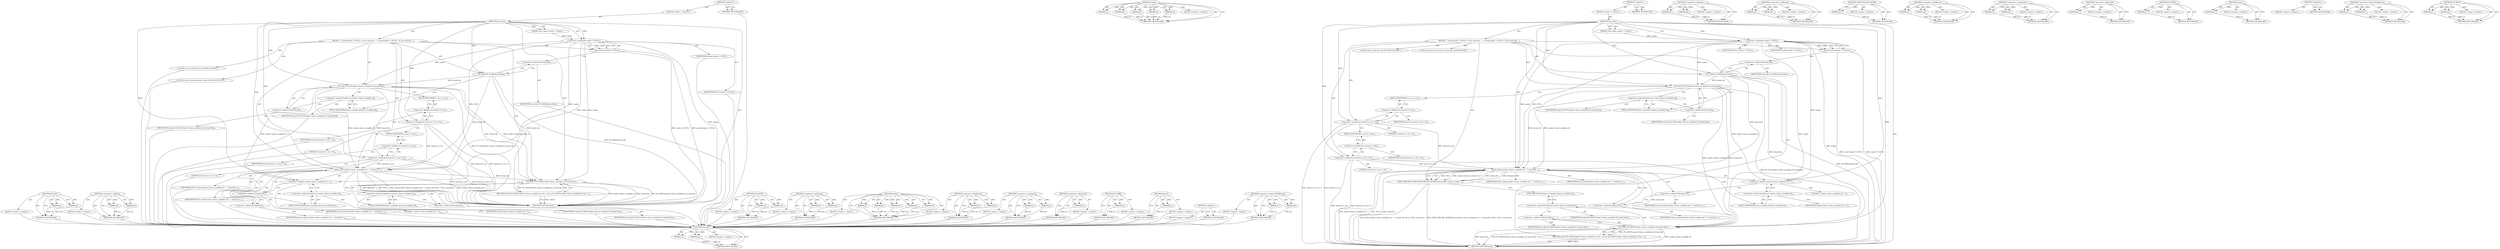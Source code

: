digraph "FD_ISSET" {
vulnerable_97 [label=<(METHOD,FD_SET)>];
vulnerable_98 [label=<(PARAM,p1)>];
vulnerable_99 [label=<(PARAM,p2)>];
vulnerable_100 [label=<(BLOCK,&lt;empty&gt;,&lt;empty&gt;)>];
vulnerable_101 [label=<(METHOD_RETURN,ANY)>];
vulnerable_125 [label=<(METHOD,&lt;operator&gt;.addition)>];
vulnerable_126 [label=<(PARAM,p1)>];
vulnerable_127 [label=<(PARAM,p2)>];
vulnerable_128 [label=<(BLOCK,&lt;empty&gt;,&lt;empty&gt;)>];
vulnerable_129 [label=<(METHOD_RETURN,ANY)>];
vulnerable_6 [label=<(METHOD,&lt;global&gt;)<SUB>1</SUB>>];
vulnerable_7 [label=<(BLOCK,&lt;empty&gt;,&lt;empty&gt;)<SUB>1</SUB>>];
vulnerable_8 [label=<(METHOD,has_byte)<SUB>1</SUB>>];
vulnerable_9 [label=<(PARAM,const eager_reader_t *reader)<SUB>1</SUB>>];
vulnerable_10 [label=<(BLOCK,{
  assert(reader != NULL);

  fd_set read_fds;...,{
  assert(reader != NULL);

  fd_set read_fds;...)<SUB>1</SUB>>];
vulnerable_11 [label=<(assert,assert(reader != NULL))<SUB>2</SUB>>];
vulnerable_12 [label=<(&lt;operator&gt;.notEquals,reader != NULL)<SUB>2</SUB>>];
vulnerable_13 [label=<(IDENTIFIER,reader,reader != NULL)<SUB>2</SUB>>];
vulnerable_14 [label=<(IDENTIFIER,NULL,reader != NULL)<SUB>2</SUB>>];
vulnerable_15 [label="<(LOCAL,fd_set read_fds: fd_set)<SUB>4</SUB>>"];
vulnerable_16 [label=<(FD_ZERO,FD_ZERO(&amp;read_fds))<SUB>5</SUB>>];
vulnerable_17 [label=<(&lt;operator&gt;.addressOf,&amp;read_fds)<SUB>5</SUB>>];
vulnerable_18 [label=<(IDENTIFIER,read_fds,FD_ZERO(&amp;read_fds))<SUB>5</SUB>>];
vulnerable_19 [label=<(FD_SET,FD_SET(reader-&gt;bytes_available_fd, &amp;read_fds))<SUB>6</SUB>>];
vulnerable_20 [label=<(&lt;operator&gt;.indirectFieldAccess,reader-&gt;bytes_available_fd)<SUB>6</SUB>>];
vulnerable_21 [label=<(IDENTIFIER,reader,FD_SET(reader-&gt;bytes_available_fd, &amp;read_fds))<SUB>6</SUB>>];
vulnerable_22 [label=<(FIELD_IDENTIFIER,bytes_available_fd,bytes_available_fd)<SUB>6</SUB>>];
vulnerable_23 [label=<(&lt;operator&gt;.addressOf,&amp;read_fds)<SUB>6</SUB>>];
vulnerable_24 [label=<(IDENTIFIER,read_fds,FD_SET(reader-&gt;bytes_available_fd, &amp;read_fds))<SUB>6</SUB>>];
vulnerable_25 [label="<(LOCAL,struct timeval timeout: timeval)<SUB>8</SUB>>"];
vulnerable_26 [label=<(&lt;operator&gt;.assignment,timeout.tv_sec = 0)<SUB>10</SUB>>];
vulnerable_27 [label=<(&lt;operator&gt;.fieldAccess,timeout.tv_sec)<SUB>10</SUB>>];
vulnerable_28 [label=<(IDENTIFIER,timeout,timeout.tv_sec = 0)<SUB>10</SUB>>];
vulnerable_29 [label=<(FIELD_IDENTIFIER,tv_sec,tv_sec)<SUB>10</SUB>>];
vulnerable_30 [label=<(LITERAL,0,timeout.tv_sec = 0)<SUB>10</SUB>>];
vulnerable_31 [label=<(&lt;operator&gt;.assignment,timeout.tv_usec = 0)<SUB>11</SUB>>];
vulnerable_32 [label=<(&lt;operator&gt;.fieldAccess,timeout.tv_usec)<SUB>11</SUB>>];
vulnerable_33 [label=<(IDENTIFIER,timeout,timeout.tv_usec = 0)<SUB>11</SUB>>];
vulnerable_34 [label=<(FIELD_IDENTIFIER,tv_usec,tv_usec)<SUB>11</SUB>>];
vulnerable_35 [label=<(LITERAL,0,timeout.tv_usec = 0)<SUB>11</SUB>>];
vulnerable_36 [label=<(select,select(reader-&gt;bytes_available_fd + 1, &amp;read_fd...)<SUB>13</SUB>>];
vulnerable_37 [label=<(&lt;operator&gt;.addition,reader-&gt;bytes_available_fd + 1)<SUB>13</SUB>>];
vulnerable_38 [label=<(&lt;operator&gt;.indirectFieldAccess,reader-&gt;bytes_available_fd)<SUB>13</SUB>>];
vulnerable_39 [label=<(IDENTIFIER,reader,reader-&gt;bytes_available_fd + 1)<SUB>13</SUB>>];
vulnerable_40 [label=<(FIELD_IDENTIFIER,bytes_available_fd,bytes_available_fd)<SUB>13</SUB>>];
vulnerable_41 [label=<(LITERAL,1,reader-&gt;bytes_available_fd + 1)<SUB>13</SUB>>];
vulnerable_42 [label=<(&lt;operator&gt;.addressOf,&amp;read_fds)<SUB>13</SUB>>];
vulnerable_43 [label=<(IDENTIFIER,read_fds,select(reader-&gt;bytes_available_fd + 1, &amp;read_fd...)<SUB>13</SUB>>];
vulnerable_44 [label=<(IDENTIFIER,NULL,select(reader-&gt;bytes_available_fd + 1, &amp;read_fd...)<SUB>13</SUB>>];
vulnerable_45 [label=<(IDENTIFIER,NULL,select(reader-&gt;bytes_available_fd + 1, &amp;read_fd...)<SUB>13</SUB>>];
vulnerable_46 [label=<(&lt;operator&gt;.addressOf,&amp;timeout)<SUB>13</SUB>>];
vulnerable_47 [label=<(IDENTIFIER,timeout,select(reader-&gt;bytes_available_fd + 1, &amp;read_fd...)<SUB>13</SUB>>];
vulnerable_48 [label=<(RETURN,return FD_ISSET(reader-&gt;bytes_available_fd, &amp;re...,return FD_ISSET(reader-&gt;bytes_available_fd, &amp;re...)<SUB>14</SUB>>];
vulnerable_49 [label=<(FD_ISSET,FD_ISSET(reader-&gt;bytes_available_fd, &amp;read_fds))<SUB>14</SUB>>];
vulnerable_50 [label=<(&lt;operator&gt;.indirectFieldAccess,reader-&gt;bytes_available_fd)<SUB>14</SUB>>];
vulnerable_51 [label=<(IDENTIFIER,reader,FD_ISSET(reader-&gt;bytes_available_fd, &amp;read_fds))<SUB>14</SUB>>];
vulnerable_52 [label=<(FIELD_IDENTIFIER,bytes_available_fd,bytes_available_fd)<SUB>14</SUB>>];
vulnerable_53 [label=<(&lt;operator&gt;.addressOf,&amp;read_fds)<SUB>14</SUB>>];
vulnerable_54 [label=<(IDENTIFIER,read_fds,FD_ISSET(reader-&gt;bytes_available_fd, &amp;read_fds))<SUB>14</SUB>>];
vulnerable_55 [label=<(METHOD_RETURN,bool)<SUB>1</SUB>>];
vulnerable_57 [label=<(METHOD_RETURN,ANY)<SUB>1</SUB>>];
vulnerable_130 [label=<(METHOD,FD_ISSET)>];
vulnerable_131 [label=<(PARAM,p1)>];
vulnerable_132 [label=<(PARAM,p2)>];
vulnerable_133 [label=<(BLOCK,&lt;empty&gt;,&lt;empty&gt;)>];
vulnerable_134 [label=<(METHOD_RETURN,ANY)>];
vulnerable_84 [label=<(METHOD,&lt;operator&gt;.notEquals)>];
vulnerable_85 [label=<(PARAM,p1)>];
vulnerable_86 [label=<(PARAM,p2)>];
vulnerable_87 [label=<(BLOCK,&lt;empty&gt;,&lt;empty&gt;)>];
vulnerable_88 [label=<(METHOD_RETURN,ANY)>];
vulnerable_117 [label=<(METHOD,select)>];
vulnerable_118 [label=<(PARAM,p1)>];
vulnerable_119 [label=<(PARAM,p2)>];
vulnerable_120 [label=<(PARAM,p3)>];
vulnerable_121 [label=<(PARAM,p4)>];
vulnerable_122 [label=<(PARAM,p5)>];
vulnerable_123 [label=<(BLOCK,&lt;empty&gt;,&lt;empty&gt;)>];
vulnerable_124 [label=<(METHOD_RETURN,ANY)>];
vulnerable_112 [label=<(METHOD,&lt;operator&gt;.fieldAccess)>];
vulnerable_113 [label=<(PARAM,p1)>];
vulnerable_114 [label=<(PARAM,p2)>];
vulnerable_115 [label=<(BLOCK,&lt;empty&gt;,&lt;empty&gt;)>];
vulnerable_116 [label=<(METHOD_RETURN,ANY)>];
vulnerable_107 [label=<(METHOD,&lt;operator&gt;.assignment)>];
vulnerable_108 [label=<(PARAM,p1)>];
vulnerable_109 [label=<(PARAM,p2)>];
vulnerable_110 [label=<(BLOCK,&lt;empty&gt;,&lt;empty&gt;)>];
vulnerable_111 [label=<(METHOD_RETURN,ANY)>];
vulnerable_93 [label=<(METHOD,&lt;operator&gt;.addressOf)>];
vulnerable_94 [label=<(PARAM,p1)>];
vulnerable_95 [label=<(BLOCK,&lt;empty&gt;,&lt;empty&gt;)>];
vulnerable_96 [label=<(METHOD_RETURN,ANY)>];
vulnerable_89 [label=<(METHOD,FD_ZERO)>];
vulnerable_90 [label=<(PARAM,p1)>];
vulnerable_91 [label=<(BLOCK,&lt;empty&gt;,&lt;empty&gt;)>];
vulnerable_92 [label=<(METHOD_RETURN,ANY)>];
vulnerable_80 [label=<(METHOD,assert)>];
vulnerable_81 [label=<(PARAM,p1)>];
vulnerable_82 [label=<(BLOCK,&lt;empty&gt;,&lt;empty&gt;)>];
vulnerable_83 [label=<(METHOD_RETURN,ANY)>];
vulnerable_74 [label=<(METHOD,&lt;global&gt;)<SUB>1</SUB>>];
vulnerable_75 [label=<(BLOCK,&lt;empty&gt;,&lt;empty&gt;)>];
vulnerable_76 [label=<(METHOD_RETURN,ANY)>];
vulnerable_102 [label=<(METHOD,&lt;operator&gt;.indirectFieldAccess)>];
vulnerable_103 [label=<(PARAM,p1)>];
vulnerable_104 [label=<(PARAM,p2)>];
vulnerable_105 [label=<(BLOCK,&lt;empty&gt;,&lt;empty&gt;)>];
vulnerable_106 [label=<(METHOD_RETURN,ANY)>];
fixed_98 [label=<(METHOD,FD_SET)>];
fixed_99 [label=<(PARAM,p1)>];
fixed_100 [label=<(PARAM,p2)>];
fixed_101 [label=<(BLOCK,&lt;empty&gt;,&lt;empty&gt;)>];
fixed_102 [label=<(METHOD_RETURN,ANY)>];
fixed_122 [label=<(METHOD,select)>];
fixed_123 [label=<(PARAM,p1)>];
fixed_124 [label=<(PARAM,p2)>];
fixed_125 [label=<(PARAM,p3)>];
fixed_126 [label=<(PARAM,p4)>];
fixed_127 [label=<(PARAM,p5)>];
fixed_128 [label=<(BLOCK,&lt;empty&gt;,&lt;empty&gt;)>];
fixed_129 [label=<(METHOD_RETURN,ANY)>];
fixed_6 [label=<(METHOD,&lt;global&gt;)<SUB>1</SUB>>];
fixed_7 [label=<(BLOCK,&lt;empty&gt;,&lt;empty&gt;)<SUB>1</SUB>>];
fixed_8 [label=<(METHOD,has_byte)<SUB>1</SUB>>];
fixed_9 [label=<(PARAM,const eager_reader_t *reader)<SUB>1</SUB>>];
fixed_10 [label=<(BLOCK,{
  assert(reader != NULL);

  fd_set read_fds;...,{
  assert(reader != NULL);

  fd_set read_fds;...)<SUB>1</SUB>>];
fixed_11 [label=<(assert,assert(reader != NULL))<SUB>2</SUB>>];
fixed_12 [label=<(&lt;operator&gt;.notEquals,reader != NULL)<SUB>2</SUB>>];
fixed_13 [label=<(IDENTIFIER,reader,reader != NULL)<SUB>2</SUB>>];
fixed_14 [label=<(IDENTIFIER,NULL,reader != NULL)<SUB>2</SUB>>];
fixed_15 [label="<(LOCAL,fd_set read_fds: fd_set)<SUB>4</SUB>>"];
fixed_16 [label=<(FD_ZERO,FD_ZERO(&amp;read_fds))<SUB>5</SUB>>];
fixed_17 [label=<(&lt;operator&gt;.addressOf,&amp;read_fds)<SUB>5</SUB>>];
fixed_18 [label=<(IDENTIFIER,read_fds,FD_ZERO(&amp;read_fds))<SUB>5</SUB>>];
fixed_19 [label=<(FD_SET,FD_SET(reader-&gt;bytes_available_fd, &amp;read_fds))<SUB>6</SUB>>];
fixed_20 [label=<(&lt;operator&gt;.indirectFieldAccess,reader-&gt;bytes_available_fd)<SUB>6</SUB>>];
fixed_21 [label=<(IDENTIFIER,reader,FD_SET(reader-&gt;bytes_available_fd, &amp;read_fds))<SUB>6</SUB>>];
fixed_22 [label=<(FIELD_IDENTIFIER,bytes_available_fd,bytes_available_fd)<SUB>6</SUB>>];
fixed_23 [label=<(&lt;operator&gt;.addressOf,&amp;read_fds)<SUB>6</SUB>>];
fixed_24 [label=<(IDENTIFIER,read_fds,FD_SET(reader-&gt;bytes_available_fd, &amp;read_fds))<SUB>6</SUB>>];
fixed_25 [label="<(LOCAL,struct timeval timeout: timeval)<SUB>8</SUB>>"];
fixed_26 [label=<(&lt;operator&gt;.assignment,timeout.tv_sec = 0)<SUB>10</SUB>>];
fixed_27 [label=<(&lt;operator&gt;.fieldAccess,timeout.tv_sec)<SUB>10</SUB>>];
fixed_28 [label=<(IDENTIFIER,timeout,timeout.tv_sec = 0)<SUB>10</SUB>>];
fixed_29 [label=<(FIELD_IDENTIFIER,tv_sec,tv_sec)<SUB>10</SUB>>];
fixed_30 [label=<(LITERAL,0,timeout.tv_sec = 0)<SUB>10</SUB>>];
fixed_31 [label=<(&lt;operator&gt;.assignment,timeout.tv_usec = 0)<SUB>11</SUB>>];
fixed_32 [label=<(&lt;operator&gt;.fieldAccess,timeout.tv_usec)<SUB>11</SUB>>];
fixed_33 [label=<(IDENTIFIER,timeout,timeout.tv_usec = 0)<SUB>11</SUB>>];
fixed_34 [label=<(FIELD_IDENTIFIER,tv_usec,tv_usec)<SUB>11</SUB>>];
fixed_35 [label=<(LITERAL,0,timeout.tv_usec = 0)<SUB>11</SUB>>];
fixed_36 [label=<(TEMP_FAILURE_RETRY,TEMP_FAILURE_RETRY(select(reader-&gt;bytes_availab...)<SUB>13</SUB>>];
fixed_37 [label=<(select,select(reader-&gt;bytes_available_fd + 1, &amp;read_fd...)<SUB>13</SUB>>];
fixed_38 [label=<(&lt;operator&gt;.addition,reader-&gt;bytes_available_fd + 1)<SUB>13</SUB>>];
fixed_39 [label=<(&lt;operator&gt;.indirectFieldAccess,reader-&gt;bytes_available_fd)<SUB>13</SUB>>];
fixed_40 [label=<(IDENTIFIER,reader,reader-&gt;bytes_available_fd + 1)<SUB>13</SUB>>];
fixed_41 [label=<(FIELD_IDENTIFIER,bytes_available_fd,bytes_available_fd)<SUB>13</SUB>>];
fixed_42 [label=<(LITERAL,1,reader-&gt;bytes_available_fd + 1)<SUB>13</SUB>>];
fixed_43 [label=<(&lt;operator&gt;.addressOf,&amp;read_fds)<SUB>13</SUB>>];
fixed_44 [label=<(IDENTIFIER,read_fds,select(reader-&gt;bytes_available_fd + 1, &amp;read_fd...)<SUB>13</SUB>>];
fixed_45 [label=<(IDENTIFIER,NULL,select(reader-&gt;bytes_available_fd + 1, &amp;read_fd...)<SUB>13</SUB>>];
fixed_46 [label=<(IDENTIFIER,NULL,select(reader-&gt;bytes_available_fd + 1, &amp;read_fd...)<SUB>13</SUB>>];
fixed_47 [label=<(&lt;operator&gt;.addressOf,&amp;timeout)<SUB>13</SUB>>];
fixed_48 [label=<(IDENTIFIER,timeout,select(reader-&gt;bytes_available_fd + 1, &amp;read_fd...)<SUB>13</SUB>>];
fixed_49 [label=<(RETURN,return FD_ISSET(reader-&gt;bytes_available_fd, &amp;re...,return FD_ISSET(reader-&gt;bytes_available_fd, &amp;re...)<SUB>14</SUB>>];
fixed_50 [label=<(FD_ISSET,FD_ISSET(reader-&gt;bytes_available_fd, &amp;read_fds))<SUB>14</SUB>>];
fixed_51 [label=<(&lt;operator&gt;.indirectFieldAccess,reader-&gt;bytes_available_fd)<SUB>14</SUB>>];
fixed_52 [label=<(IDENTIFIER,reader,FD_ISSET(reader-&gt;bytes_available_fd, &amp;read_fds))<SUB>14</SUB>>];
fixed_53 [label=<(FIELD_IDENTIFIER,bytes_available_fd,bytes_available_fd)<SUB>14</SUB>>];
fixed_54 [label=<(&lt;operator&gt;.addressOf,&amp;read_fds)<SUB>14</SUB>>];
fixed_55 [label=<(IDENTIFIER,read_fds,FD_ISSET(reader-&gt;bytes_available_fd, &amp;read_fds))<SUB>14</SUB>>];
fixed_56 [label=<(METHOD_RETURN,bool)<SUB>1</SUB>>];
fixed_58 [label=<(METHOD_RETURN,ANY)<SUB>1</SUB>>];
fixed_130 [label=<(METHOD,&lt;operator&gt;.addition)>];
fixed_131 [label=<(PARAM,p1)>];
fixed_132 [label=<(PARAM,p2)>];
fixed_133 [label=<(BLOCK,&lt;empty&gt;,&lt;empty&gt;)>];
fixed_134 [label=<(METHOD_RETURN,ANY)>];
fixed_85 [label=<(METHOD,&lt;operator&gt;.notEquals)>];
fixed_86 [label=<(PARAM,p1)>];
fixed_87 [label=<(PARAM,p2)>];
fixed_88 [label=<(BLOCK,&lt;empty&gt;,&lt;empty&gt;)>];
fixed_89 [label=<(METHOD_RETURN,ANY)>];
fixed_118 [label=<(METHOD,TEMP_FAILURE_RETRY)>];
fixed_119 [label=<(PARAM,p1)>];
fixed_120 [label=<(BLOCK,&lt;empty&gt;,&lt;empty&gt;)>];
fixed_121 [label=<(METHOD_RETURN,ANY)>];
fixed_113 [label=<(METHOD,&lt;operator&gt;.fieldAccess)>];
fixed_114 [label=<(PARAM,p1)>];
fixed_115 [label=<(PARAM,p2)>];
fixed_116 [label=<(BLOCK,&lt;empty&gt;,&lt;empty&gt;)>];
fixed_117 [label=<(METHOD_RETURN,ANY)>];
fixed_108 [label=<(METHOD,&lt;operator&gt;.assignment)>];
fixed_109 [label=<(PARAM,p1)>];
fixed_110 [label=<(PARAM,p2)>];
fixed_111 [label=<(BLOCK,&lt;empty&gt;,&lt;empty&gt;)>];
fixed_112 [label=<(METHOD_RETURN,ANY)>];
fixed_94 [label=<(METHOD,&lt;operator&gt;.addressOf)>];
fixed_95 [label=<(PARAM,p1)>];
fixed_96 [label=<(BLOCK,&lt;empty&gt;,&lt;empty&gt;)>];
fixed_97 [label=<(METHOD_RETURN,ANY)>];
fixed_90 [label=<(METHOD,FD_ZERO)>];
fixed_91 [label=<(PARAM,p1)>];
fixed_92 [label=<(BLOCK,&lt;empty&gt;,&lt;empty&gt;)>];
fixed_93 [label=<(METHOD_RETURN,ANY)>];
fixed_81 [label=<(METHOD,assert)>];
fixed_82 [label=<(PARAM,p1)>];
fixed_83 [label=<(BLOCK,&lt;empty&gt;,&lt;empty&gt;)>];
fixed_84 [label=<(METHOD_RETURN,ANY)>];
fixed_75 [label=<(METHOD,&lt;global&gt;)<SUB>1</SUB>>];
fixed_76 [label=<(BLOCK,&lt;empty&gt;,&lt;empty&gt;)>];
fixed_77 [label=<(METHOD_RETURN,ANY)>];
fixed_103 [label=<(METHOD,&lt;operator&gt;.indirectFieldAccess)>];
fixed_104 [label=<(PARAM,p1)>];
fixed_105 [label=<(PARAM,p2)>];
fixed_106 [label=<(BLOCK,&lt;empty&gt;,&lt;empty&gt;)>];
fixed_107 [label=<(METHOD_RETURN,ANY)>];
fixed_135 [label=<(METHOD,FD_ISSET)>];
fixed_136 [label=<(PARAM,p1)>];
fixed_137 [label=<(PARAM,p2)>];
fixed_138 [label=<(BLOCK,&lt;empty&gt;,&lt;empty&gt;)>];
fixed_139 [label=<(METHOD_RETURN,ANY)>];
vulnerable_97 -> vulnerable_98  [key=0, label="AST: "];
vulnerable_97 -> vulnerable_98  [key=1, label="DDG: "];
vulnerable_97 -> vulnerable_100  [key=0, label="AST: "];
vulnerable_97 -> vulnerable_99  [key=0, label="AST: "];
vulnerable_97 -> vulnerable_99  [key=1, label="DDG: "];
vulnerable_97 -> vulnerable_101  [key=0, label="AST: "];
vulnerable_97 -> vulnerable_101  [key=1, label="CFG: "];
vulnerable_98 -> vulnerable_101  [key=0, label="DDG: p1"];
vulnerable_99 -> vulnerable_101  [key=0, label="DDG: p2"];
vulnerable_100 -> fixed_98  [key=0];
vulnerable_101 -> fixed_98  [key=0];
vulnerable_125 -> vulnerable_126  [key=0, label="AST: "];
vulnerable_125 -> vulnerable_126  [key=1, label="DDG: "];
vulnerable_125 -> vulnerable_128  [key=0, label="AST: "];
vulnerable_125 -> vulnerable_127  [key=0, label="AST: "];
vulnerable_125 -> vulnerable_127  [key=1, label="DDG: "];
vulnerable_125 -> vulnerable_129  [key=0, label="AST: "];
vulnerable_125 -> vulnerable_129  [key=1, label="CFG: "];
vulnerable_126 -> vulnerable_129  [key=0, label="DDG: p1"];
vulnerable_127 -> vulnerable_129  [key=0, label="DDG: p2"];
vulnerable_128 -> fixed_98  [key=0];
vulnerable_129 -> fixed_98  [key=0];
vulnerable_6 -> vulnerable_7  [key=0, label="AST: "];
vulnerable_6 -> vulnerable_57  [key=0, label="AST: "];
vulnerable_6 -> vulnerable_57  [key=1, label="CFG: "];
vulnerable_7 -> vulnerable_8  [key=0, label="AST: "];
vulnerable_8 -> vulnerable_9  [key=0, label="AST: "];
vulnerable_8 -> vulnerable_9  [key=1, label="DDG: "];
vulnerable_8 -> vulnerable_10  [key=0, label="AST: "];
vulnerable_8 -> vulnerable_55  [key=0, label="AST: "];
vulnerable_8 -> vulnerable_12  [key=0, label="CFG: "];
vulnerable_8 -> vulnerable_12  [key=1, label="DDG: "];
vulnerable_8 -> vulnerable_26  [key=0, label="DDG: "];
vulnerable_8 -> vulnerable_31  [key=0, label="DDG: "];
vulnerable_8 -> vulnerable_16  [key=0, label="DDG: "];
vulnerable_8 -> vulnerable_19  [key=0, label="DDG: "];
vulnerable_8 -> vulnerable_36  [key=0, label="DDG: "];
vulnerable_8 -> vulnerable_37  [key=0, label="DDG: "];
vulnerable_8 -> vulnerable_49  [key=0, label="DDG: "];
vulnerable_9 -> vulnerable_12  [key=0, label="DDG: reader"];
vulnerable_10 -> vulnerable_11  [key=0, label="AST: "];
vulnerable_10 -> vulnerable_15  [key=0, label="AST: "];
vulnerable_10 -> vulnerable_16  [key=0, label="AST: "];
vulnerable_10 -> vulnerable_19  [key=0, label="AST: "];
vulnerable_10 -> vulnerable_25  [key=0, label="AST: "];
vulnerable_10 -> vulnerable_26  [key=0, label="AST: "];
vulnerable_10 -> vulnerable_31  [key=0, label="AST: "];
vulnerable_10 -> vulnerable_36  [key=0, label="AST: "];
vulnerable_10 -> vulnerable_48  [key=0, label="AST: "];
vulnerable_11 -> vulnerable_12  [key=0, label="AST: "];
vulnerable_11 -> vulnerable_17  [key=0, label="CFG: "];
vulnerable_11 -> vulnerable_55  [key=0, label="DDG: reader != NULL"];
vulnerable_11 -> vulnerable_55  [key=1, label="DDG: assert(reader != NULL)"];
vulnerable_12 -> vulnerable_13  [key=0, label="AST: "];
vulnerable_12 -> vulnerable_14  [key=0, label="AST: "];
vulnerable_12 -> vulnerable_11  [key=0, label="CFG: "];
vulnerable_12 -> vulnerable_11  [key=1, label="DDG: reader"];
vulnerable_12 -> vulnerable_11  [key=2, label="DDG: NULL"];
vulnerable_12 -> vulnerable_55  [key=0, label="DDG: reader"];
vulnerable_12 -> vulnerable_19  [key=0, label="DDG: reader"];
vulnerable_12 -> vulnerable_36  [key=0, label="DDG: reader"];
vulnerable_12 -> vulnerable_36  [key=1, label="DDG: NULL"];
vulnerable_12 -> vulnerable_37  [key=0, label="DDG: reader"];
vulnerable_12 -> vulnerable_49  [key=0, label="DDG: reader"];
vulnerable_13 -> fixed_98  [key=0];
vulnerable_14 -> fixed_98  [key=0];
vulnerable_15 -> fixed_98  [key=0];
vulnerable_16 -> vulnerable_17  [key=0, label="AST: "];
vulnerable_16 -> vulnerable_22  [key=0, label="CFG: "];
vulnerable_16 -> vulnerable_55  [key=0, label="DDG: FD_ZERO(&amp;read_fds)"];
vulnerable_16 -> vulnerable_19  [key=0, label="DDG: &amp;read_fds"];
vulnerable_16 -> vulnerable_36  [key=0, label="DDG: &amp;read_fds"];
vulnerable_16 -> vulnerable_49  [key=0, label="DDG: &amp;read_fds"];
vulnerable_17 -> vulnerable_18  [key=0, label="AST: "];
vulnerable_17 -> vulnerable_16  [key=0, label="CFG: "];
vulnerable_18 -> fixed_98  [key=0];
vulnerable_19 -> vulnerable_20  [key=0, label="AST: "];
vulnerable_19 -> vulnerable_23  [key=0, label="AST: "];
vulnerable_19 -> vulnerable_29  [key=0, label="CFG: "];
vulnerable_19 -> vulnerable_55  [key=0, label="DDG: FD_SET(reader-&gt;bytes_available_fd, &amp;read_fds)"];
vulnerable_19 -> vulnerable_36  [key=0, label="DDG: reader-&gt;bytes_available_fd"];
vulnerable_19 -> vulnerable_36  [key=1, label="DDG: &amp;read_fds"];
vulnerable_19 -> vulnerable_37  [key=0, label="DDG: reader-&gt;bytes_available_fd"];
vulnerable_19 -> vulnerable_49  [key=0, label="DDG: reader-&gt;bytes_available_fd"];
vulnerable_19 -> vulnerable_49  [key=1, label="DDG: &amp;read_fds"];
vulnerable_20 -> vulnerable_21  [key=0, label="AST: "];
vulnerable_20 -> vulnerable_22  [key=0, label="AST: "];
vulnerable_20 -> vulnerable_23  [key=0, label="CFG: "];
vulnerable_21 -> fixed_98  [key=0];
vulnerable_22 -> vulnerable_20  [key=0, label="CFG: "];
vulnerable_23 -> vulnerable_24  [key=0, label="AST: "];
vulnerable_23 -> vulnerable_19  [key=0, label="CFG: "];
vulnerable_24 -> fixed_98  [key=0];
vulnerable_25 -> fixed_98  [key=0];
vulnerable_26 -> vulnerable_27  [key=0, label="AST: "];
vulnerable_26 -> vulnerable_30  [key=0, label="AST: "];
vulnerable_26 -> vulnerable_34  [key=0, label="CFG: "];
vulnerable_26 -> vulnerable_55  [key=0, label="DDG: timeout.tv_sec"];
vulnerable_26 -> vulnerable_55  [key=1, label="DDG: timeout.tv_sec = 0"];
vulnerable_26 -> vulnerable_36  [key=0, label="DDG: timeout.tv_sec"];
vulnerable_27 -> vulnerable_28  [key=0, label="AST: "];
vulnerable_27 -> vulnerable_29  [key=0, label="AST: "];
vulnerable_27 -> vulnerable_26  [key=0, label="CFG: "];
vulnerable_28 -> fixed_98  [key=0];
vulnerable_29 -> vulnerable_27  [key=0, label="CFG: "];
vulnerable_30 -> fixed_98  [key=0];
vulnerable_31 -> vulnerable_32  [key=0, label="AST: "];
vulnerable_31 -> vulnerable_35  [key=0, label="AST: "];
vulnerable_31 -> vulnerable_40  [key=0, label="CFG: "];
vulnerable_31 -> vulnerable_55  [key=0, label="DDG: timeout.tv_usec"];
vulnerable_31 -> vulnerable_55  [key=1, label="DDG: timeout.tv_usec = 0"];
vulnerable_31 -> vulnerable_36  [key=0, label="DDG: timeout.tv_usec"];
vulnerable_32 -> vulnerable_33  [key=0, label="AST: "];
vulnerable_32 -> vulnerable_34  [key=0, label="AST: "];
vulnerable_32 -> vulnerable_31  [key=0, label="CFG: "];
vulnerable_33 -> fixed_98  [key=0];
vulnerable_34 -> vulnerable_32  [key=0, label="CFG: "];
vulnerable_35 -> fixed_98  [key=0];
vulnerable_36 -> vulnerable_37  [key=0, label="AST: "];
vulnerable_36 -> vulnerable_42  [key=0, label="AST: "];
vulnerable_36 -> vulnerable_44  [key=0, label="AST: "];
vulnerable_36 -> vulnerable_45  [key=0, label="AST: "];
vulnerable_36 -> vulnerable_46  [key=0, label="AST: "];
vulnerable_36 -> vulnerable_52  [key=0, label="CFG: "];
vulnerable_36 -> vulnerable_55  [key=0, label="DDG: reader-&gt;bytes_available_fd + 1"];
vulnerable_36 -> vulnerable_55  [key=1, label="DDG: NULL"];
vulnerable_36 -> vulnerable_55  [key=2, label="DDG: &amp;timeout"];
vulnerable_36 -> vulnerable_55  [key=3, label="DDG: select(reader-&gt;bytes_available_fd + 1, &amp;read_fds, NULL, NULL, &amp;timeout)"];
vulnerable_36 -> vulnerable_49  [key=0, label="DDG: &amp;read_fds"];
vulnerable_37 -> vulnerable_38  [key=0, label="AST: "];
vulnerable_37 -> vulnerable_41  [key=0, label="AST: "];
vulnerable_37 -> vulnerable_42  [key=0, label="CFG: "];
vulnerable_38 -> vulnerable_39  [key=0, label="AST: "];
vulnerable_38 -> vulnerable_40  [key=0, label="AST: "];
vulnerable_38 -> vulnerable_37  [key=0, label="CFG: "];
vulnerable_39 -> fixed_98  [key=0];
vulnerable_40 -> vulnerable_38  [key=0, label="CFG: "];
vulnerable_41 -> fixed_98  [key=0];
vulnerable_42 -> vulnerable_43  [key=0, label="AST: "];
vulnerable_42 -> vulnerable_46  [key=0, label="CFG: "];
vulnerable_43 -> fixed_98  [key=0];
vulnerable_44 -> fixed_98  [key=0];
vulnerable_45 -> fixed_98  [key=0];
vulnerable_46 -> vulnerable_47  [key=0, label="AST: "];
vulnerable_46 -> vulnerable_36  [key=0, label="CFG: "];
vulnerable_47 -> fixed_98  [key=0];
vulnerable_48 -> vulnerable_49  [key=0, label="AST: "];
vulnerable_48 -> vulnerable_55  [key=0, label="CFG: "];
vulnerable_48 -> vulnerable_55  [key=1, label="DDG: &lt;RET&gt;"];
vulnerable_49 -> vulnerable_50  [key=0, label="AST: "];
vulnerable_49 -> vulnerable_53  [key=0, label="AST: "];
vulnerable_49 -> vulnerable_48  [key=0, label="CFG: "];
vulnerable_49 -> vulnerable_48  [key=1, label="DDG: FD_ISSET(reader-&gt;bytes_available_fd, &amp;read_fds)"];
vulnerable_49 -> vulnerable_55  [key=0, label="DDG: reader-&gt;bytes_available_fd"];
vulnerable_49 -> vulnerable_55  [key=1, label="DDG: &amp;read_fds"];
vulnerable_49 -> vulnerable_55  [key=2, label="DDG: FD_ISSET(reader-&gt;bytes_available_fd, &amp;read_fds)"];
vulnerable_50 -> vulnerable_51  [key=0, label="AST: "];
vulnerable_50 -> vulnerable_52  [key=0, label="AST: "];
vulnerable_50 -> vulnerable_53  [key=0, label="CFG: "];
vulnerable_51 -> fixed_98  [key=0];
vulnerable_52 -> vulnerable_50  [key=0, label="CFG: "];
vulnerable_53 -> vulnerable_54  [key=0, label="AST: "];
vulnerable_53 -> vulnerable_49  [key=0, label="CFG: "];
vulnerable_54 -> fixed_98  [key=0];
vulnerable_55 -> fixed_98  [key=0];
vulnerable_57 -> fixed_98  [key=0];
vulnerable_130 -> vulnerable_131  [key=0, label="AST: "];
vulnerable_130 -> vulnerable_131  [key=1, label="DDG: "];
vulnerable_130 -> vulnerable_133  [key=0, label="AST: "];
vulnerable_130 -> vulnerable_132  [key=0, label="AST: "];
vulnerable_130 -> vulnerable_132  [key=1, label="DDG: "];
vulnerable_130 -> vulnerable_134  [key=0, label="AST: "];
vulnerable_130 -> vulnerable_134  [key=1, label="CFG: "];
vulnerable_131 -> vulnerable_134  [key=0, label="DDG: p1"];
vulnerable_132 -> vulnerable_134  [key=0, label="DDG: p2"];
vulnerable_133 -> fixed_98  [key=0];
vulnerable_134 -> fixed_98  [key=0];
vulnerable_84 -> vulnerable_85  [key=0, label="AST: "];
vulnerable_84 -> vulnerable_85  [key=1, label="DDG: "];
vulnerable_84 -> vulnerable_87  [key=0, label="AST: "];
vulnerable_84 -> vulnerable_86  [key=0, label="AST: "];
vulnerable_84 -> vulnerable_86  [key=1, label="DDG: "];
vulnerable_84 -> vulnerable_88  [key=0, label="AST: "];
vulnerable_84 -> vulnerable_88  [key=1, label="CFG: "];
vulnerable_85 -> vulnerable_88  [key=0, label="DDG: p1"];
vulnerable_86 -> vulnerable_88  [key=0, label="DDG: p2"];
vulnerable_87 -> fixed_98  [key=0];
vulnerable_88 -> fixed_98  [key=0];
vulnerable_117 -> vulnerable_118  [key=0, label="AST: "];
vulnerable_117 -> vulnerable_118  [key=1, label="DDG: "];
vulnerable_117 -> vulnerable_123  [key=0, label="AST: "];
vulnerable_117 -> vulnerable_119  [key=0, label="AST: "];
vulnerable_117 -> vulnerable_119  [key=1, label="DDG: "];
vulnerable_117 -> vulnerable_124  [key=0, label="AST: "];
vulnerable_117 -> vulnerable_124  [key=1, label="CFG: "];
vulnerable_117 -> vulnerable_120  [key=0, label="AST: "];
vulnerable_117 -> vulnerable_120  [key=1, label="DDG: "];
vulnerable_117 -> vulnerable_121  [key=0, label="AST: "];
vulnerable_117 -> vulnerable_121  [key=1, label="DDG: "];
vulnerable_117 -> vulnerable_122  [key=0, label="AST: "];
vulnerable_117 -> vulnerable_122  [key=1, label="DDG: "];
vulnerable_118 -> vulnerable_124  [key=0, label="DDG: p1"];
vulnerable_119 -> vulnerable_124  [key=0, label="DDG: p2"];
vulnerable_120 -> vulnerable_124  [key=0, label="DDG: p3"];
vulnerable_121 -> vulnerable_124  [key=0, label="DDG: p4"];
vulnerable_122 -> vulnerable_124  [key=0, label="DDG: p5"];
vulnerable_123 -> fixed_98  [key=0];
vulnerable_124 -> fixed_98  [key=0];
vulnerable_112 -> vulnerable_113  [key=0, label="AST: "];
vulnerable_112 -> vulnerable_113  [key=1, label="DDG: "];
vulnerable_112 -> vulnerable_115  [key=0, label="AST: "];
vulnerable_112 -> vulnerable_114  [key=0, label="AST: "];
vulnerable_112 -> vulnerable_114  [key=1, label="DDG: "];
vulnerable_112 -> vulnerable_116  [key=0, label="AST: "];
vulnerable_112 -> vulnerable_116  [key=1, label="CFG: "];
vulnerable_113 -> vulnerable_116  [key=0, label="DDG: p1"];
vulnerable_114 -> vulnerable_116  [key=0, label="DDG: p2"];
vulnerable_115 -> fixed_98  [key=0];
vulnerable_116 -> fixed_98  [key=0];
vulnerable_107 -> vulnerable_108  [key=0, label="AST: "];
vulnerable_107 -> vulnerable_108  [key=1, label="DDG: "];
vulnerable_107 -> vulnerable_110  [key=0, label="AST: "];
vulnerable_107 -> vulnerable_109  [key=0, label="AST: "];
vulnerable_107 -> vulnerable_109  [key=1, label="DDG: "];
vulnerable_107 -> vulnerable_111  [key=0, label="AST: "];
vulnerable_107 -> vulnerable_111  [key=1, label="CFG: "];
vulnerable_108 -> vulnerable_111  [key=0, label="DDG: p1"];
vulnerable_109 -> vulnerable_111  [key=0, label="DDG: p2"];
vulnerable_110 -> fixed_98  [key=0];
vulnerable_111 -> fixed_98  [key=0];
vulnerable_93 -> vulnerable_94  [key=0, label="AST: "];
vulnerable_93 -> vulnerable_94  [key=1, label="DDG: "];
vulnerable_93 -> vulnerable_95  [key=0, label="AST: "];
vulnerable_93 -> vulnerable_96  [key=0, label="AST: "];
vulnerable_93 -> vulnerable_96  [key=1, label="CFG: "];
vulnerable_94 -> vulnerable_96  [key=0, label="DDG: p1"];
vulnerable_95 -> fixed_98  [key=0];
vulnerable_96 -> fixed_98  [key=0];
vulnerable_89 -> vulnerable_90  [key=0, label="AST: "];
vulnerable_89 -> vulnerable_90  [key=1, label="DDG: "];
vulnerable_89 -> vulnerable_91  [key=0, label="AST: "];
vulnerable_89 -> vulnerable_92  [key=0, label="AST: "];
vulnerable_89 -> vulnerable_92  [key=1, label="CFG: "];
vulnerable_90 -> vulnerable_92  [key=0, label="DDG: p1"];
vulnerable_91 -> fixed_98  [key=0];
vulnerable_92 -> fixed_98  [key=0];
vulnerable_80 -> vulnerable_81  [key=0, label="AST: "];
vulnerable_80 -> vulnerable_81  [key=1, label="DDG: "];
vulnerable_80 -> vulnerable_82  [key=0, label="AST: "];
vulnerable_80 -> vulnerable_83  [key=0, label="AST: "];
vulnerable_80 -> vulnerable_83  [key=1, label="CFG: "];
vulnerable_81 -> vulnerable_83  [key=0, label="DDG: p1"];
vulnerable_82 -> fixed_98  [key=0];
vulnerable_83 -> fixed_98  [key=0];
vulnerable_74 -> vulnerable_75  [key=0, label="AST: "];
vulnerable_74 -> vulnerable_76  [key=0, label="AST: "];
vulnerable_74 -> vulnerable_76  [key=1, label="CFG: "];
vulnerable_75 -> fixed_98  [key=0];
vulnerable_76 -> fixed_98  [key=0];
vulnerable_102 -> vulnerable_103  [key=0, label="AST: "];
vulnerable_102 -> vulnerable_103  [key=1, label="DDG: "];
vulnerable_102 -> vulnerable_105  [key=0, label="AST: "];
vulnerable_102 -> vulnerable_104  [key=0, label="AST: "];
vulnerable_102 -> vulnerable_104  [key=1, label="DDG: "];
vulnerable_102 -> vulnerable_106  [key=0, label="AST: "];
vulnerable_102 -> vulnerable_106  [key=1, label="CFG: "];
vulnerable_103 -> vulnerable_106  [key=0, label="DDG: p1"];
vulnerable_104 -> vulnerable_106  [key=0, label="DDG: p2"];
vulnerable_105 -> fixed_98  [key=0];
vulnerable_106 -> fixed_98  [key=0];
fixed_98 -> fixed_99  [key=0, label="AST: "];
fixed_98 -> fixed_99  [key=1, label="DDG: "];
fixed_98 -> fixed_101  [key=0, label="AST: "];
fixed_98 -> fixed_100  [key=0, label="AST: "];
fixed_98 -> fixed_100  [key=1, label="DDG: "];
fixed_98 -> fixed_102  [key=0, label="AST: "];
fixed_98 -> fixed_102  [key=1, label="CFG: "];
fixed_99 -> fixed_102  [key=0, label="DDG: p1"];
fixed_100 -> fixed_102  [key=0, label="DDG: p2"];
fixed_122 -> fixed_123  [key=0, label="AST: "];
fixed_122 -> fixed_123  [key=1, label="DDG: "];
fixed_122 -> fixed_128  [key=0, label="AST: "];
fixed_122 -> fixed_124  [key=0, label="AST: "];
fixed_122 -> fixed_124  [key=1, label="DDG: "];
fixed_122 -> fixed_129  [key=0, label="AST: "];
fixed_122 -> fixed_129  [key=1, label="CFG: "];
fixed_122 -> fixed_125  [key=0, label="AST: "];
fixed_122 -> fixed_125  [key=1, label="DDG: "];
fixed_122 -> fixed_126  [key=0, label="AST: "];
fixed_122 -> fixed_126  [key=1, label="DDG: "];
fixed_122 -> fixed_127  [key=0, label="AST: "];
fixed_122 -> fixed_127  [key=1, label="DDG: "];
fixed_123 -> fixed_129  [key=0, label="DDG: p1"];
fixed_124 -> fixed_129  [key=0, label="DDG: p2"];
fixed_125 -> fixed_129  [key=0, label="DDG: p3"];
fixed_126 -> fixed_129  [key=0, label="DDG: p4"];
fixed_127 -> fixed_129  [key=0, label="DDG: p5"];
fixed_6 -> fixed_7  [key=0, label="AST: "];
fixed_6 -> fixed_58  [key=0, label="AST: "];
fixed_6 -> fixed_58  [key=1, label="CFG: "];
fixed_7 -> fixed_8  [key=0, label="AST: "];
fixed_8 -> fixed_9  [key=0, label="AST: "];
fixed_8 -> fixed_9  [key=1, label="DDG: "];
fixed_8 -> fixed_10  [key=0, label="AST: "];
fixed_8 -> fixed_56  [key=0, label="AST: "];
fixed_8 -> fixed_12  [key=0, label="CFG: "];
fixed_8 -> fixed_12  [key=1, label="DDG: "];
fixed_8 -> fixed_26  [key=0, label="DDG: "];
fixed_8 -> fixed_31  [key=0, label="DDG: "];
fixed_8 -> fixed_16  [key=0, label="DDG: "];
fixed_8 -> fixed_19  [key=0, label="DDG: "];
fixed_8 -> fixed_37  [key=0, label="DDG: "];
fixed_8 -> fixed_50  [key=0, label="DDG: "];
fixed_8 -> fixed_38  [key=0, label="DDG: "];
fixed_9 -> fixed_12  [key=0, label="DDG: reader"];
fixed_10 -> fixed_11  [key=0, label="AST: "];
fixed_10 -> fixed_15  [key=0, label="AST: "];
fixed_10 -> fixed_16  [key=0, label="AST: "];
fixed_10 -> fixed_19  [key=0, label="AST: "];
fixed_10 -> fixed_25  [key=0, label="AST: "];
fixed_10 -> fixed_26  [key=0, label="AST: "];
fixed_10 -> fixed_31  [key=0, label="AST: "];
fixed_10 -> fixed_36  [key=0, label="AST: "];
fixed_10 -> fixed_49  [key=0, label="AST: "];
fixed_11 -> fixed_12  [key=0, label="AST: "];
fixed_11 -> fixed_17  [key=0, label="CFG: "];
fixed_11 -> fixed_56  [key=0, label="DDG: reader != NULL"];
fixed_11 -> fixed_56  [key=1, label="DDG: assert(reader != NULL)"];
fixed_12 -> fixed_13  [key=0, label="AST: "];
fixed_12 -> fixed_14  [key=0, label="AST: "];
fixed_12 -> fixed_11  [key=0, label="CFG: "];
fixed_12 -> fixed_11  [key=1, label="DDG: reader"];
fixed_12 -> fixed_11  [key=2, label="DDG: NULL"];
fixed_12 -> fixed_56  [key=0, label="DDG: reader"];
fixed_12 -> fixed_19  [key=0, label="DDG: reader"];
fixed_12 -> fixed_37  [key=0, label="DDG: reader"];
fixed_12 -> fixed_37  [key=1, label="DDG: NULL"];
fixed_12 -> fixed_50  [key=0, label="DDG: reader"];
fixed_12 -> fixed_38  [key=0, label="DDG: reader"];
fixed_16 -> fixed_17  [key=0, label="AST: "];
fixed_16 -> fixed_22  [key=0, label="CFG: "];
fixed_16 -> fixed_56  [key=0, label="DDG: FD_ZERO(&amp;read_fds)"];
fixed_16 -> fixed_19  [key=0, label="DDG: &amp;read_fds"];
fixed_16 -> fixed_37  [key=0, label="DDG: &amp;read_fds"];
fixed_16 -> fixed_50  [key=0, label="DDG: &amp;read_fds"];
fixed_17 -> fixed_18  [key=0, label="AST: "];
fixed_17 -> fixed_16  [key=0, label="CFG: "];
fixed_19 -> fixed_20  [key=0, label="AST: "];
fixed_19 -> fixed_23  [key=0, label="AST: "];
fixed_19 -> fixed_29  [key=0, label="CFG: "];
fixed_19 -> fixed_56  [key=0, label="DDG: FD_SET(reader-&gt;bytes_available_fd, &amp;read_fds)"];
fixed_19 -> fixed_37  [key=0, label="DDG: reader-&gt;bytes_available_fd"];
fixed_19 -> fixed_37  [key=1, label="DDG: &amp;read_fds"];
fixed_19 -> fixed_50  [key=0, label="DDG: reader-&gt;bytes_available_fd"];
fixed_19 -> fixed_50  [key=1, label="DDG: &amp;read_fds"];
fixed_19 -> fixed_38  [key=0, label="DDG: reader-&gt;bytes_available_fd"];
fixed_20 -> fixed_21  [key=0, label="AST: "];
fixed_20 -> fixed_22  [key=0, label="AST: "];
fixed_20 -> fixed_23  [key=0, label="CFG: "];
fixed_22 -> fixed_20  [key=0, label="CFG: "];
fixed_23 -> fixed_24  [key=0, label="AST: "];
fixed_23 -> fixed_19  [key=0, label="CFG: "];
fixed_26 -> fixed_27  [key=0, label="AST: "];
fixed_26 -> fixed_30  [key=0, label="AST: "];
fixed_26 -> fixed_34  [key=0, label="CFG: "];
fixed_26 -> fixed_56  [key=0, label="DDG: timeout.tv_sec"];
fixed_26 -> fixed_56  [key=1, label="DDG: timeout.tv_sec = 0"];
fixed_26 -> fixed_37  [key=0, label="DDG: timeout.tv_sec"];
fixed_27 -> fixed_28  [key=0, label="AST: "];
fixed_27 -> fixed_29  [key=0, label="AST: "];
fixed_27 -> fixed_26  [key=0, label="CFG: "];
fixed_29 -> fixed_27  [key=0, label="CFG: "];
fixed_31 -> fixed_32  [key=0, label="AST: "];
fixed_31 -> fixed_35  [key=0, label="AST: "];
fixed_31 -> fixed_41  [key=0, label="CFG: "];
fixed_31 -> fixed_56  [key=0, label="DDG: timeout.tv_usec"];
fixed_31 -> fixed_56  [key=1, label="DDG: timeout.tv_usec = 0"];
fixed_31 -> fixed_37  [key=0, label="DDG: timeout.tv_usec"];
fixed_32 -> fixed_33  [key=0, label="AST: "];
fixed_32 -> fixed_34  [key=0, label="AST: "];
fixed_32 -> fixed_31  [key=0, label="CFG: "];
fixed_34 -> fixed_32  [key=0, label="CFG: "];
fixed_36 -> fixed_37  [key=0, label="AST: "];
fixed_36 -> fixed_53  [key=0, label="CFG: "];
fixed_36 -> fixed_56  [key=0, label="DDG: select(reader-&gt;bytes_available_fd + 1, &amp;read_fds, NULL, NULL, &amp;timeout)"];
fixed_36 -> fixed_56  [key=1, label="DDG: TEMP_FAILURE_RETRY(select(reader-&gt;bytes_available_fd + 1, &amp;read_fds, NULL, NULL, &amp;timeout))"];
fixed_37 -> fixed_38  [key=0, label="AST: "];
fixed_37 -> fixed_43  [key=0, label="AST: "];
fixed_37 -> fixed_45  [key=0, label="AST: "];
fixed_37 -> fixed_46  [key=0, label="AST: "];
fixed_37 -> fixed_47  [key=0, label="AST: "];
fixed_37 -> fixed_36  [key=0, label="CFG: "];
fixed_37 -> fixed_36  [key=1, label="DDG: NULL"];
fixed_37 -> fixed_36  [key=2, label="DDG: reader-&gt;bytes_available_fd + 1"];
fixed_37 -> fixed_36  [key=3, label="DDG: &amp;read_fds"];
fixed_37 -> fixed_36  [key=4, label="DDG: &amp;timeout"];
fixed_37 -> fixed_56  [key=0, label="DDG: reader-&gt;bytes_available_fd + 1"];
fixed_37 -> fixed_56  [key=1, label="DDG: NULL"];
fixed_37 -> fixed_56  [key=2, label="DDG: &amp;timeout"];
fixed_37 -> fixed_50  [key=0, label="DDG: &amp;read_fds"];
fixed_38 -> fixed_39  [key=0, label="AST: "];
fixed_38 -> fixed_42  [key=0, label="AST: "];
fixed_38 -> fixed_43  [key=0, label="CFG: "];
fixed_39 -> fixed_40  [key=0, label="AST: "];
fixed_39 -> fixed_41  [key=0, label="AST: "];
fixed_39 -> fixed_38  [key=0, label="CFG: "];
fixed_41 -> fixed_39  [key=0, label="CFG: "];
fixed_43 -> fixed_44  [key=0, label="AST: "];
fixed_43 -> fixed_47  [key=0, label="CFG: "];
fixed_47 -> fixed_48  [key=0, label="AST: "];
fixed_47 -> fixed_37  [key=0, label="CFG: "];
fixed_49 -> fixed_50  [key=0, label="AST: "];
fixed_49 -> fixed_56  [key=0, label="CFG: "];
fixed_49 -> fixed_56  [key=1, label="DDG: &lt;RET&gt;"];
fixed_50 -> fixed_51  [key=0, label="AST: "];
fixed_50 -> fixed_54  [key=0, label="AST: "];
fixed_50 -> fixed_49  [key=0, label="CFG: "];
fixed_50 -> fixed_49  [key=1, label="DDG: FD_ISSET(reader-&gt;bytes_available_fd, &amp;read_fds)"];
fixed_50 -> fixed_56  [key=0, label="DDG: reader-&gt;bytes_available_fd"];
fixed_50 -> fixed_56  [key=1, label="DDG: &amp;read_fds"];
fixed_50 -> fixed_56  [key=2, label="DDG: FD_ISSET(reader-&gt;bytes_available_fd, &amp;read_fds)"];
fixed_51 -> fixed_52  [key=0, label="AST: "];
fixed_51 -> fixed_53  [key=0, label="AST: "];
fixed_51 -> fixed_54  [key=0, label="CFG: "];
fixed_53 -> fixed_51  [key=0, label="CFG: "];
fixed_54 -> fixed_55  [key=0, label="AST: "];
fixed_54 -> fixed_50  [key=0, label="CFG: "];
fixed_130 -> fixed_131  [key=0, label="AST: "];
fixed_130 -> fixed_131  [key=1, label="DDG: "];
fixed_130 -> fixed_133  [key=0, label="AST: "];
fixed_130 -> fixed_132  [key=0, label="AST: "];
fixed_130 -> fixed_132  [key=1, label="DDG: "];
fixed_130 -> fixed_134  [key=0, label="AST: "];
fixed_130 -> fixed_134  [key=1, label="CFG: "];
fixed_131 -> fixed_134  [key=0, label="DDG: p1"];
fixed_132 -> fixed_134  [key=0, label="DDG: p2"];
fixed_85 -> fixed_86  [key=0, label="AST: "];
fixed_85 -> fixed_86  [key=1, label="DDG: "];
fixed_85 -> fixed_88  [key=0, label="AST: "];
fixed_85 -> fixed_87  [key=0, label="AST: "];
fixed_85 -> fixed_87  [key=1, label="DDG: "];
fixed_85 -> fixed_89  [key=0, label="AST: "];
fixed_85 -> fixed_89  [key=1, label="CFG: "];
fixed_86 -> fixed_89  [key=0, label="DDG: p1"];
fixed_87 -> fixed_89  [key=0, label="DDG: p2"];
fixed_118 -> fixed_119  [key=0, label="AST: "];
fixed_118 -> fixed_119  [key=1, label="DDG: "];
fixed_118 -> fixed_120  [key=0, label="AST: "];
fixed_118 -> fixed_121  [key=0, label="AST: "];
fixed_118 -> fixed_121  [key=1, label="CFG: "];
fixed_119 -> fixed_121  [key=0, label="DDG: p1"];
fixed_113 -> fixed_114  [key=0, label="AST: "];
fixed_113 -> fixed_114  [key=1, label="DDG: "];
fixed_113 -> fixed_116  [key=0, label="AST: "];
fixed_113 -> fixed_115  [key=0, label="AST: "];
fixed_113 -> fixed_115  [key=1, label="DDG: "];
fixed_113 -> fixed_117  [key=0, label="AST: "];
fixed_113 -> fixed_117  [key=1, label="CFG: "];
fixed_114 -> fixed_117  [key=0, label="DDG: p1"];
fixed_115 -> fixed_117  [key=0, label="DDG: p2"];
fixed_108 -> fixed_109  [key=0, label="AST: "];
fixed_108 -> fixed_109  [key=1, label="DDG: "];
fixed_108 -> fixed_111  [key=0, label="AST: "];
fixed_108 -> fixed_110  [key=0, label="AST: "];
fixed_108 -> fixed_110  [key=1, label="DDG: "];
fixed_108 -> fixed_112  [key=0, label="AST: "];
fixed_108 -> fixed_112  [key=1, label="CFG: "];
fixed_109 -> fixed_112  [key=0, label="DDG: p1"];
fixed_110 -> fixed_112  [key=0, label="DDG: p2"];
fixed_94 -> fixed_95  [key=0, label="AST: "];
fixed_94 -> fixed_95  [key=1, label="DDG: "];
fixed_94 -> fixed_96  [key=0, label="AST: "];
fixed_94 -> fixed_97  [key=0, label="AST: "];
fixed_94 -> fixed_97  [key=1, label="CFG: "];
fixed_95 -> fixed_97  [key=0, label="DDG: p1"];
fixed_90 -> fixed_91  [key=0, label="AST: "];
fixed_90 -> fixed_91  [key=1, label="DDG: "];
fixed_90 -> fixed_92  [key=0, label="AST: "];
fixed_90 -> fixed_93  [key=0, label="AST: "];
fixed_90 -> fixed_93  [key=1, label="CFG: "];
fixed_91 -> fixed_93  [key=0, label="DDG: p1"];
fixed_81 -> fixed_82  [key=0, label="AST: "];
fixed_81 -> fixed_82  [key=1, label="DDG: "];
fixed_81 -> fixed_83  [key=0, label="AST: "];
fixed_81 -> fixed_84  [key=0, label="AST: "];
fixed_81 -> fixed_84  [key=1, label="CFG: "];
fixed_82 -> fixed_84  [key=0, label="DDG: p1"];
fixed_75 -> fixed_76  [key=0, label="AST: "];
fixed_75 -> fixed_77  [key=0, label="AST: "];
fixed_75 -> fixed_77  [key=1, label="CFG: "];
fixed_103 -> fixed_104  [key=0, label="AST: "];
fixed_103 -> fixed_104  [key=1, label="DDG: "];
fixed_103 -> fixed_106  [key=0, label="AST: "];
fixed_103 -> fixed_105  [key=0, label="AST: "];
fixed_103 -> fixed_105  [key=1, label="DDG: "];
fixed_103 -> fixed_107  [key=0, label="AST: "];
fixed_103 -> fixed_107  [key=1, label="CFG: "];
fixed_104 -> fixed_107  [key=0, label="DDG: p1"];
fixed_105 -> fixed_107  [key=0, label="DDG: p2"];
fixed_135 -> fixed_136  [key=0, label="AST: "];
fixed_135 -> fixed_136  [key=1, label="DDG: "];
fixed_135 -> fixed_138  [key=0, label="AST: "];
fixed_135 -> fixed_137  [key=0, label="AST: "];
fixed_135 -> fixed_137  [key=1, label="DDG: "];
fixed_135 -> fixed_139  [key=0, label="AST: "];
fixed_135 -> fixed_139  [key=1, label="CFG: "];
fixed_136 -> fixed_139  [key=0, label="DDG: p1"];
fixed_137 -> fixed_139  [key=0, label="DDG: p2"];
}
